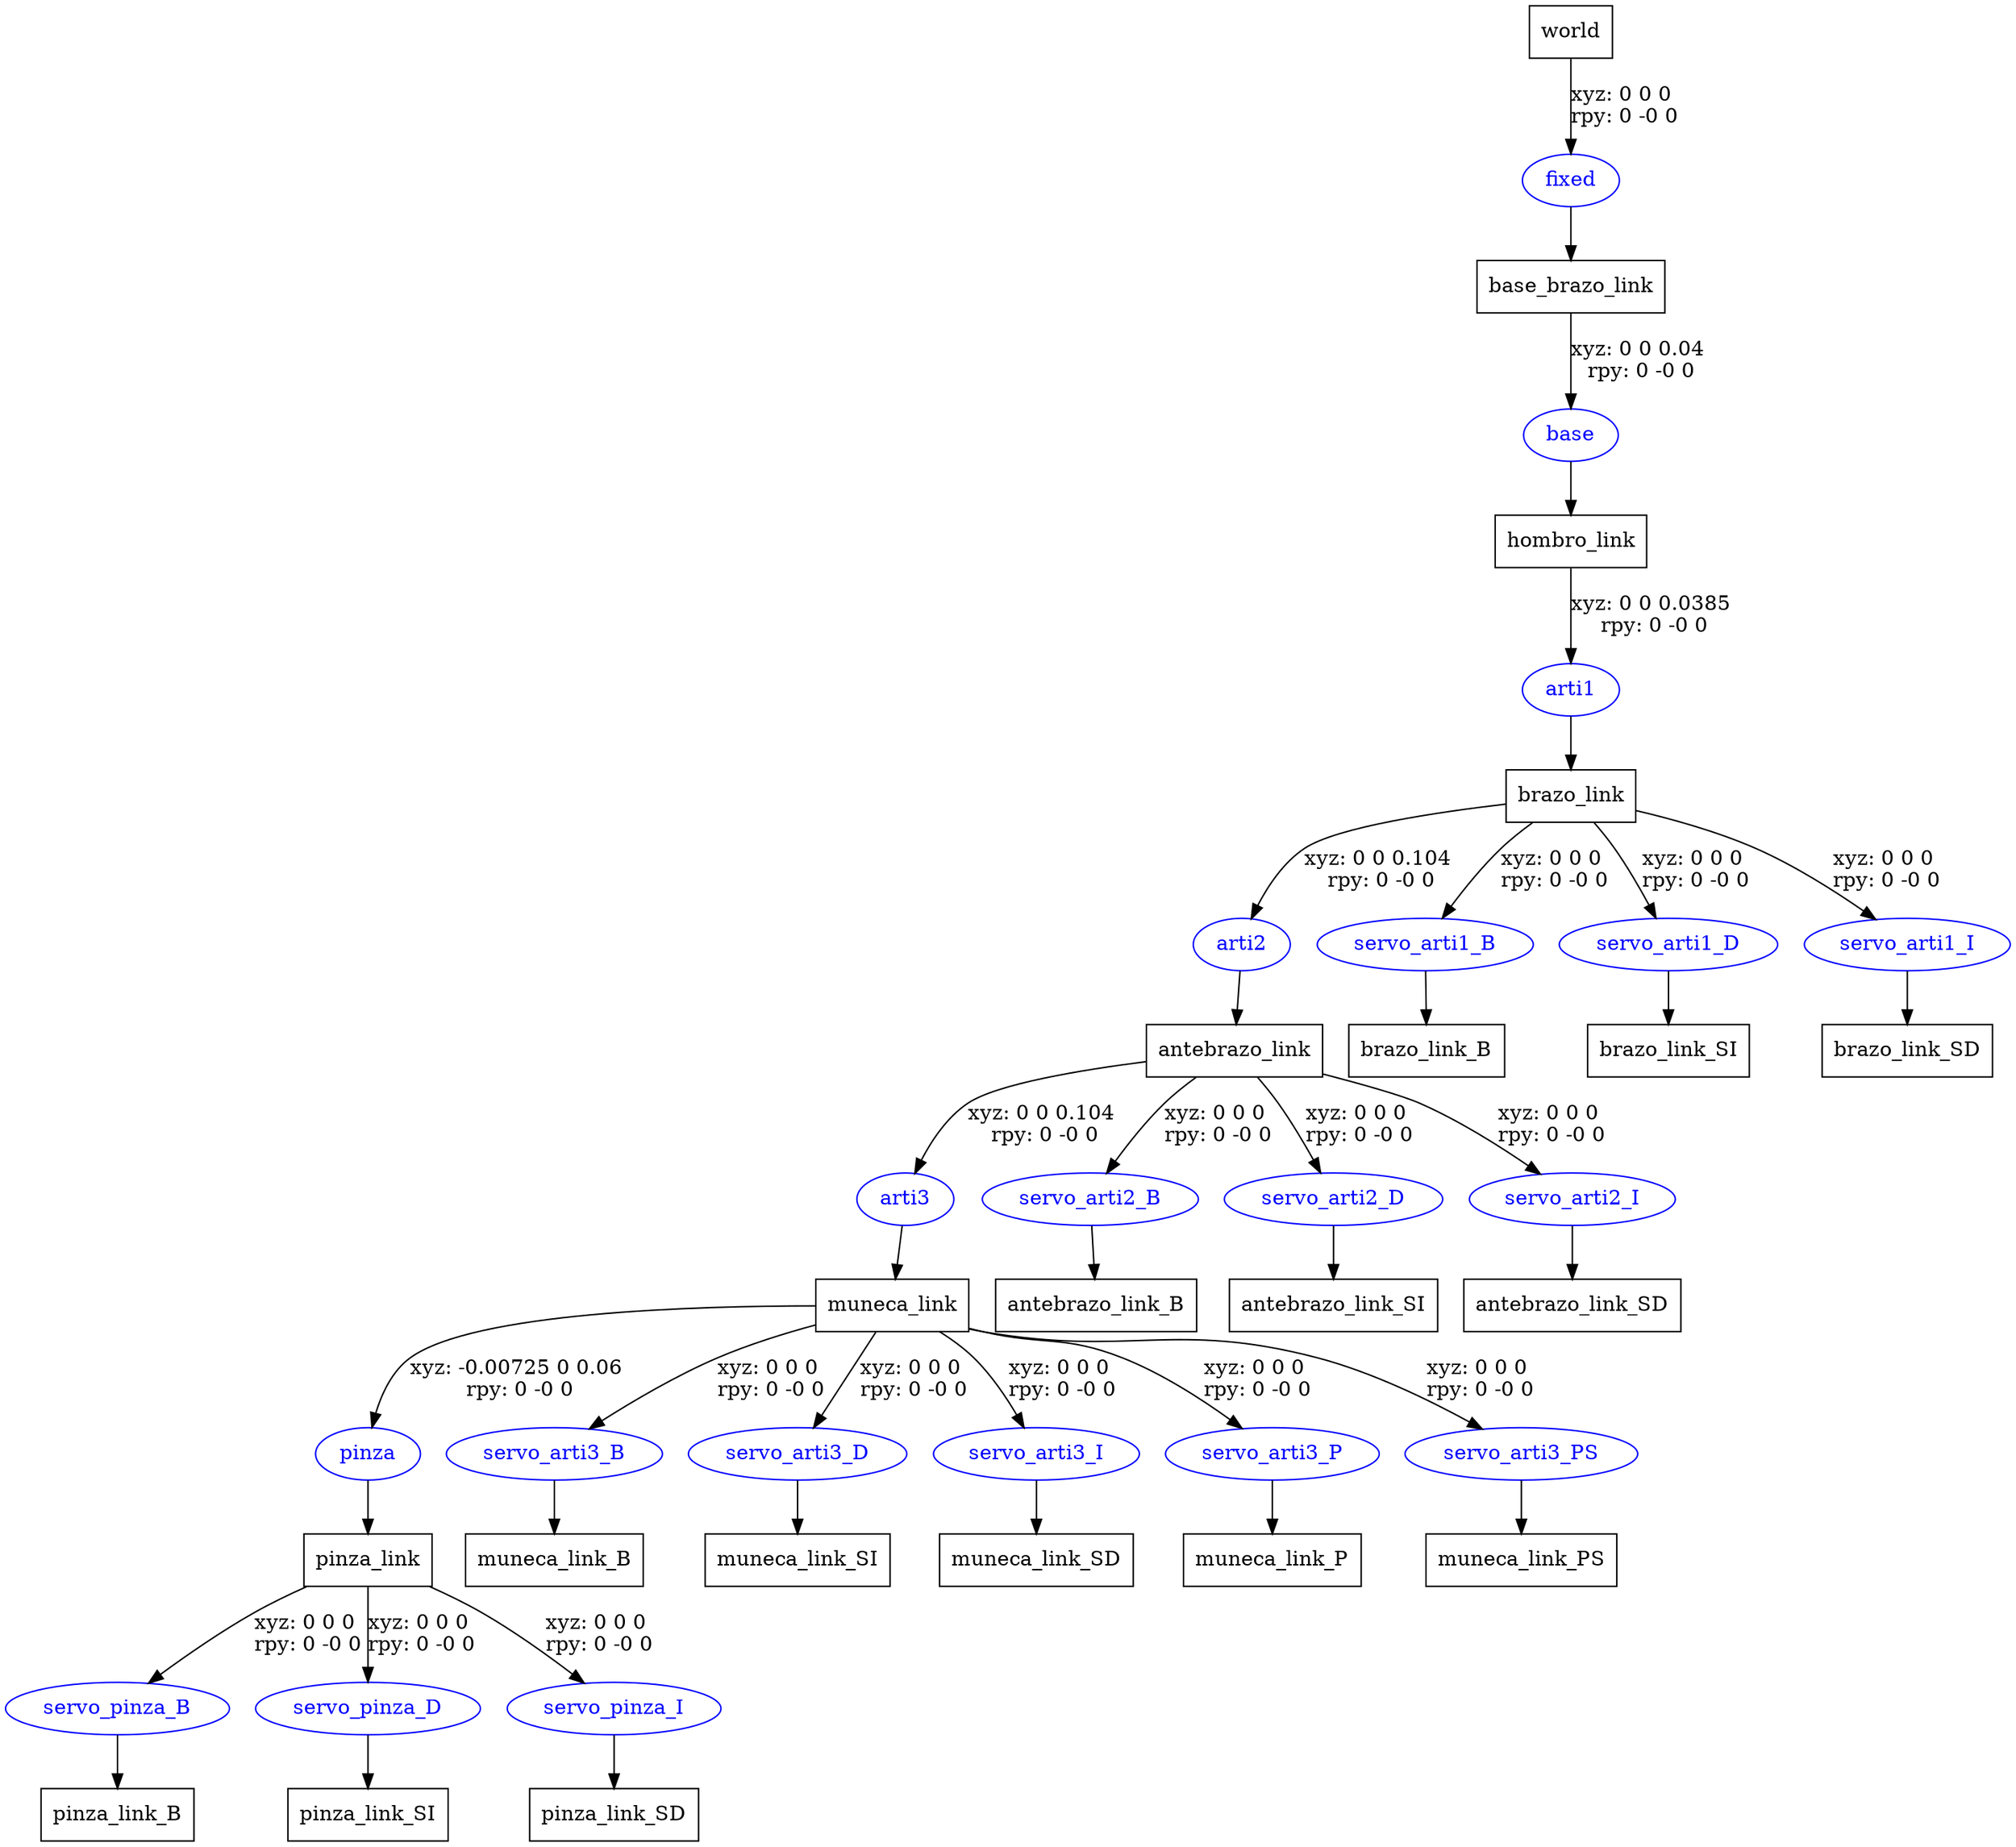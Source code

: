 digraph G {
node [shape=box];
"world" [label="world"];
"base_brazo_link" [label="base_brazo_link"];
"hombro_link" [label="hombro_link"];
"brazo_link" [label="brazo_link"];
"antebrazo_link" [label="antebrazo_link"];
"muneca_link" [label="muneca_link"];
"pinza_link" [label="pinza_link"];
"pinza_link_B" [label="pinza_link_B"];
"pinza_link_SI" [label="pinza_link_SI"];
"pinza_link_SD" [label="pinza_link_SD"];
"muneca_link_B" [label="muneca_link_B"];
"muneca_link_SI" [label="muneca_link_SI"];
"muneca_link_SD" [label="muneca_link_SD"];
"muneca_link_P" [label="muneca_link_P"];
"muneca_link_PS" [label="muneca_link_PS"];
"antebrazo_link_B" [label="antebrazo_link_B"];
"antebrazo_link_SI" [label="antebrazo_link_SI"];
"antebrazo_link_SD" [label="antebrazo_link_SD"];
"brazo_link_B" [label="brazo_link_B"];
"brazo_link_SI" [label="brazo_link_SI"];
"brazo_link_SD" [label="brazo_link_SD"];
node [shape=ellipse, color=blue, fontcolor=blue];
"world" -> "fixed" [label="xyz: 0 0 0 \nrpy: 0 -0 0"]
"fixed" -> "base_brazo_link"
"base_brazo_link" -> "base" [label="xyz: 0 0 0.04 \nrpy: 0 -0 0"]
"base" -> "hombro_link"
"hombro_link" -> "arti1" [label="xyz: 0 0 0.0385 \nrpy: 0 -0 0"]
"arti1" -> "brazo_link"
"brazo_link" -> "arti2" [label="xyz: 0 0 0.104 \nrpy: 0 -0 0"]
"arti2" -> "antebrazo_link"
"antebrazo_link" -> "arti3" [label="xyz: 0 0 0.104 \nrpy: 0 -0 0"]
"arti3" -> "muneca_link"
"muneca_link" -> "pinza" [label="xyz: -0.00725 0 0.06 \nrpy: 0 -0 0"]
"pinza" -> "pinza_link"
"pinza_link" -> "servo_pinza_B" [label="xyz: 0 0 0 \nrpy: 0 -0 0"]
"servo_pinza_B" -> "pinza_link_B"
"pinza_link" -> "servo_pinza_D" [label="xyz: 0 0 0 \nrpy: 0 -0 0"]
"servo_pinza_D" -> "pinza_link_SI"
"pinza_link" -> "servo_pinza_I" [label="xyz: 0 0 0 \nrpy: 0 -0 0"]
"servo_pinza_I" -> "pinza_link_SD"
"muneca_link" -> "servo_arti3_B" [label="xyz: 0 0 0 \nrpy: 0 -0 0"]
"servo_arti3_B" -> "muneca_link_B"
"muneca_link" -> "servo_arti3_D" [label="xyz: 0 0 0 \nrpy: 0 -0 0"]
"servo_arti3_D" -> "muneca_link_SI"
"muneca_link" -> "servo_arti3_I" [label="xyz: 0 0 0 \nrpy: 0 -0 0"]
"servo_arti3_I" -> "muneca_link_SD"
"muneca_link" -> "servo_arti3_P" [label="xyz: 0 0 0 \nrpy: 0 -0 0"]
"servo_arti3_P" -> "muneca_link_P"
"muneca_link" -> "servo_arti3_PS" [label="xyz: 0 0 0 \nrpy: 0 -0 0"]
"servo_arti3_PS" -> "muneca_link_PS"
"antebrazo_link" -> "servo_arti2_B" [label="xyz: 0 0 0 \nrpy: 0 -0 0"]
"servo_arti2_B" -> "antebrazo_link_B"
"antebrazo_link" -> "servo_arti2_D" [label="xyz: 0 0 0 \nrpy: 0 -0 0"]
"servo_arti2_D" -> "antebrazo_link_SI"
"antebrazo_link" -> "servo_arti2_I" [label="xyz: 0 0 0 \nrpy: 0 -0 0"]
"servo_arti2_I" -> "antebrazo_link_SD"
"brazo_link" -> "servo_arti1_B" [label="xyz: 0 0 0 \nrpy: 0 -0 0"]
"servo_arti1_B" -> "brazo_link_B"
"brazo_link" -> "servo_arti1_D" [label="xyz: 0 0 0 \nrpy: 0 -0 0"]
"servo_arti1_D" -> "brazo_link_SI"
"brazo_link" -> "servo_arti1_I" [label="xyz: 0 0 0 \nrpy: 0 -0 0"]
"servo_arti1_I" -> "brazo_link_SD"
}
